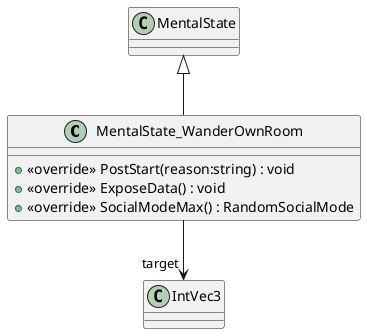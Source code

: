 @startuml
class MentalState_WanderOwnRoom {
    + <<override>> PostStart(reason:string) : void
    + <<override>> ExposeData() : void
    + <<override>> SocialModeMax() : RandomSocialMode
}
MentalState <|-- MentalState_WanderOwnRoom
MentalState_WanderOwnRoom --> "target" IntVec3
@enduml
